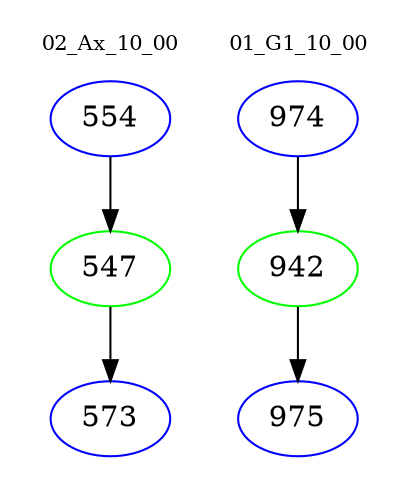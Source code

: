 digraph{
subgraph cluster_0 {
color = white
label = "02_Ax_10_00";
fontsize=10;
T0_554 [label="554", color="blue"]
T0_554 -> T0_547 [color="black"]
T0_547 [label="547", color="green"]
T0_547 -> T0_573 [color="black"]
T0_573 [label="573", color="blue"]
}
subgraph cluster_1 {
color = white
label = "01_G1_10_00";
fontsize=10;
T1_974 [label="974", color="blue"]
T1_974 -> T1_942 [color="black"]
T1_942 [label="942", color="green"]
T1_942 -> T1_975 [color="black"]
T1_975 [label="975", color="blue"]
}
}
